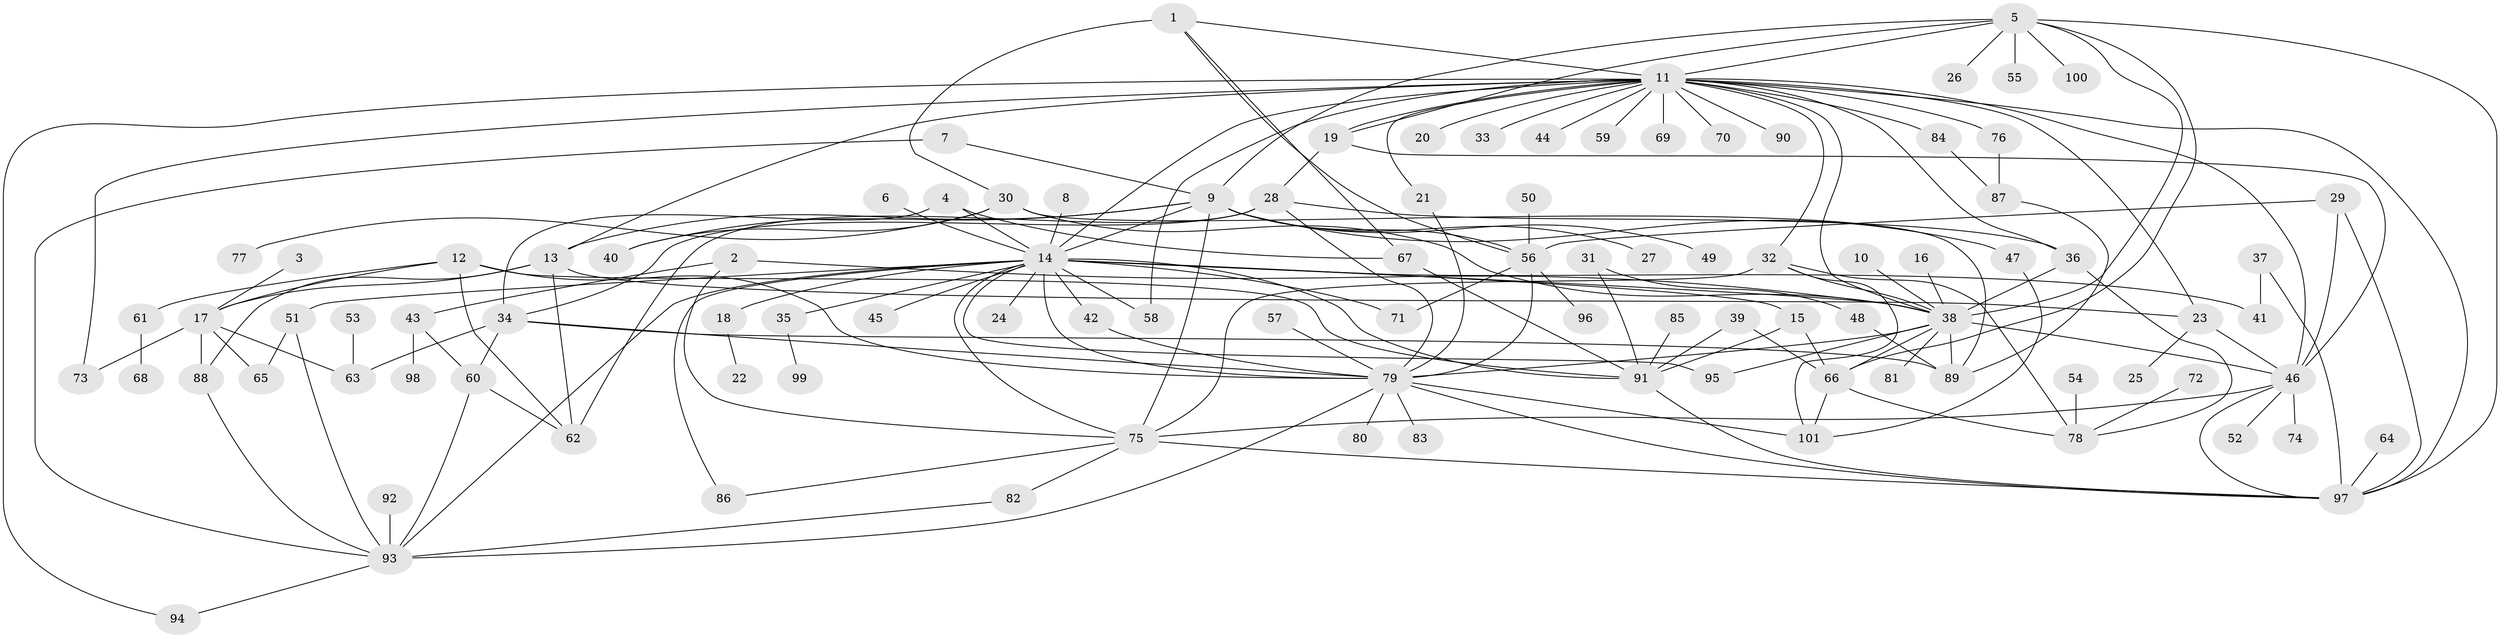 // original degree distribution, {18: 0.006993006993006993, 27: 0.006993006993006993, 4: 0.04195804195804196, 6: 0.04895104895104895, 28: 0.006993006993006993, 3: 0.16083916083916083, 9: 0.02097902097902098, 16: 0.006993006993006993, 5: 0.027972027972027972, 1: 0.38461538461538464, 2: 0.2517482517482518, 10: 0.02097902097902098, 11: 0.006993006993006993, 7: 0.006993006993006993}
// Generated by graph-tools (version 1.1) at 2025/36/03/04/25 23:36:53]
// undirected, 101 vertices, 171 edges
graph export_dot {
  node [color=gray90,style=filled];
  1;
  2;
  3;
  4;
  5;
  6;
  7;
  8;
  9;
  10;
  11;
  12;
  13;
  14;
  15;
  16;
  17;
  18;
  19;
  20;
  21;
  22;
  23;
  24;
  25;
  26;
  27;
  28;
  29;
  30;
  31;
  32;
  33;
  34;
  35;
  36;
  37;
  38;
  39;
  40;
  41;
  42;
  43;
  44;
  45;
  46;
  47;
  48;
  49;
  50;
  51;
  52;
  53;
  54;
  55;
  56;
  57;
  58;
  59;
  60;
  61;
  62;
  63;
  64;
  65;
  66;
  67;
  68;
  69;
  70;
  71;
  72;
  73;
  74;
  75;
  76;
  77;
  78;
  79;
  80;
  81;
  82;
  83;
  84;
  85;
  86;
  87;
  88;
  89;
  90;
  91;
  92;
  93;
  94;
  95;
  96;
  97;
  98;
  99;
  100;
  101;
  1 -- 11 [weight=1.0];
  1 -- 30 [weight=1.0];
  1 -- 56 [weight=1.0];
  1 -- 67 [weight=1.0];
  2 -- 38 [weight=1.0];
  2 -- 43 [weight=1.0];
  2 -- 75 [weight=1.0];
  3 -- 17 [weight=1.0];
  4 -- 14 [weight=1.0];
  4 -- 34 [weight=1.0];
  4 -- 67 [weight=1.0];
  5 -- 9 [weight=1.0];
  5 -- 11 [weight=1.0];
  5 -- 19 [weight=1.0];
  5 -- 26 [weight=1.0];
  5 -- 38 [weight=1.0];
  5 -- 55 [weight=1.0];
  5 -- 66 [weight=1.0];
  5 -- 97 [weight=1.0];
  5 -- 100 [weight=1.0];
  6 -- 14 [weight=1.0];
  7 -- 9 [weight=1.0];
  7 -- 93 [weight=1.0];
  8 -- 14 [weight=1.0];
  9 -- 13 [weight=1.0];
  9 -- 14 [weight=1.0];
  9 -- 27 [weight=1.0];
  9 -- 40 [weight=1.0];
  9 -- 47 [weight=1.0];
  9 -- 49 [weight=1.0];
  9 -- 56 [weight=1.0];
  9 -- 75 [weight=1.0];
  10 -- 38 [weight=1.0];
  11 -- 13 [weight=1.0];
  11 -- 14 [weight=1.0];
  11 -- 19 [weight=1.0];
  11 -- 20 [weight=1.0];
  11 -- 21 [weight=1.0];
  11 -- 23 [weight=1.0];
  11 -- 32 [weight=1.0];
  11 -- 33 [weight=1.0];
  11 -- 36 [weight=1.0];
  11 -- 38 [weight=1.0];
  11 -- 44 [weight=1.0];
  11 -- 46 [weight=2.0];
  11 -- 58 [weight=1.0];
  11 -- 59 [weight=1.0];
  11 -- 69 [weight=1.0];
  11 -- 70 [weight=1.0];
  11 -- 73 [weight=1.0];
  11 -- 76 [weight=1.0];
  11 -- 84 [weight=1.0];
  11 -- 90 [weight=1.0];
  11 -- 94 [weight=1.0];
  11 -- 97 [weight=1.0];
  12 -- 17 [weight=1.0];
  12 -- 61 [weight=1.0];
  12 -- 62 [weight=1.0];
  12 -- 79 [weight=1.0];
  12 -- 91 [weight=1.0];
  13 -- 17 [weight=2.0];
  13 -- 23 [weight=1.0];
  13 -- 62 [weight=1.0];
  13 -- 88 [weight=1.0];
  14 -- 15 [weight=1.0];
  14 -- 18 [weight=1.0];
  14 -- 24 [weight=1.0];
  14 -- 35 [weight=1.0];
  14 -- 38 [weight=1.0];
  14 -- 41 [weight=2.0];
  14 -- 42 [weight=1.0];
  14 -- 45 [weight=1.0];
  14 -- 51 [weight=1.0];
  14 -- 58 [weight=1.0];
  14 -- 71 [weight=1.0];
  14 -- 75 [weight=1.0];
  14 -- 79 [weight=1.0];
  14 -- 86 [weight=1.0];
  14 -- 91 [weight=1.0];
  14 -- 93 [weight=1.0];
  14 -- 95 [weight=1.0];
  15 -- 66 [weight=1.0];
  15 -- 91 [weight=1.0];
  16 -- 38 [weight=1.0];
  17 -- 63 [weight=1.0];
  17 -- 65 [weight=1.0];
  17 -- 73 [weight=1.0];
  17 -- 88 [weight=1.0];
  18 -- 22 [weight=1.0];
  19 -- 28 [weight=1.0];
  19 -- 46 [weight=1.0];
  21 -- 79 [weight=1.0];
  23 -- 25 [weight=1.0];
  23 -- 46 [weight=1.0];
  28 -- 34 [weight=1.0];
  28 -- 36 [weight=1.0];
  28 -- 62 [weight=1.0];
  28 -- 79 [weight=1.0];
  29 -- 46 [weight=1.0];
  29 -- 56 [weight=1.0];
  29 -- 97 [weight=1.0];
  30 -- 38 [weight=1.0];
  30 -- 40 [weight=1.0];
  30 -- 77 [weight=1.0];
  30 -- 89 [weight=1.0];
  31 -- 48 [weight=1.0];
  31 -- 91 [weight=1.0];
  32 -- 38 [weight=1.0];
  32 -- 75 [weight=1.0];
  32 -- 78 [weight=1.0];
  32 -- 101 [weight=1.0];
  34 -- 60 [weight=1.0];
  34 -- 63 [weight=1.0];
  34 -- 79 [weight=1.0];
  34 -- 89 [weight=1.0];
  35 -- 99 [weight=1.0];
  36 -- 38 [weight=2.0];
  36 -- 78 [weight=1.0];
  37 -- 41 [weight=1.0];
  37 -- 97 [weight=1.0];
  38 -- 46 [weight=1.0];
  38 -- 66 [weight=1.0];
  38 -- 79 [weight=1.0];
  38 -- 81 [weight=1.0];
  38 -- 89 [weight=1.0];
  38 -- 95 [weight=1.0];
  39 -- 66 [weight=1.0];
  39 -- 91 [weight=1.0];
  42 -- 79 [weight=1.0];
  43 -- 60 [weight=1.0];
  43 -- 98 [weight=1.0];
  46 -- 52 [weight=1.0];
  46 -- 74 [weight=1.0];
  46 -- 75 [weight=1.0];
  46 -- 97 [weight=1.0];
  47 -- 101 [weight=1.0];
  48 -- 89 [weight=1.0];
  50 -- 56 [weight=1.0];
  51 -- 65 [weight=1.0];
  51 -- 93 [weight=1.0];
  53 -- 63 [weight=1.0];
  54 -- 78 [weight=1.0];
  56 -- 71 [weight=1.0];
  56 -- 79 [weight=1.0];
  56 -- 96 [weight=1.0];
  57 -- 79 [weight=1.0];
  60 -- 62 [weight=1.0];
  60 -- 93 [weight=1.0];
  61 -- 68 [weight=1.0];
  64 -- 97 [weight=1.0];
  66 -- 78 [weight=1.0];
  66 -- 101 [weight=1.0];
  67 -- 91 [weight=1.0];
  72 -- 78 [weight=1.0];
  75 -- 82 [weight=1.0];
  75 -- 86 [weight=1.0];
  75 -- 97 [weight=1.0];
  76 -- 87 [weight=1.0];
  79 -- 80 [weight=1.0];
  79 -- 83 [weight=1.0];
  79 -- 93 [weight=1.0];
  79 -- 97 [weight=1.0];
  79 -- 101 [weight=1.0];
  82 -- 93 [weight=1.0];
  84 -- 87 [weight=1.0];
  85 -- 91 [weight=1.0];
  87 -- 89 [weight=1.0];
  88 -- 93 [weight=1.0];
  91 -- 97 [weight=1.0];
  92 -- 93 [weight=1.0];
  93 -- 94 [weight=1.0];
}
